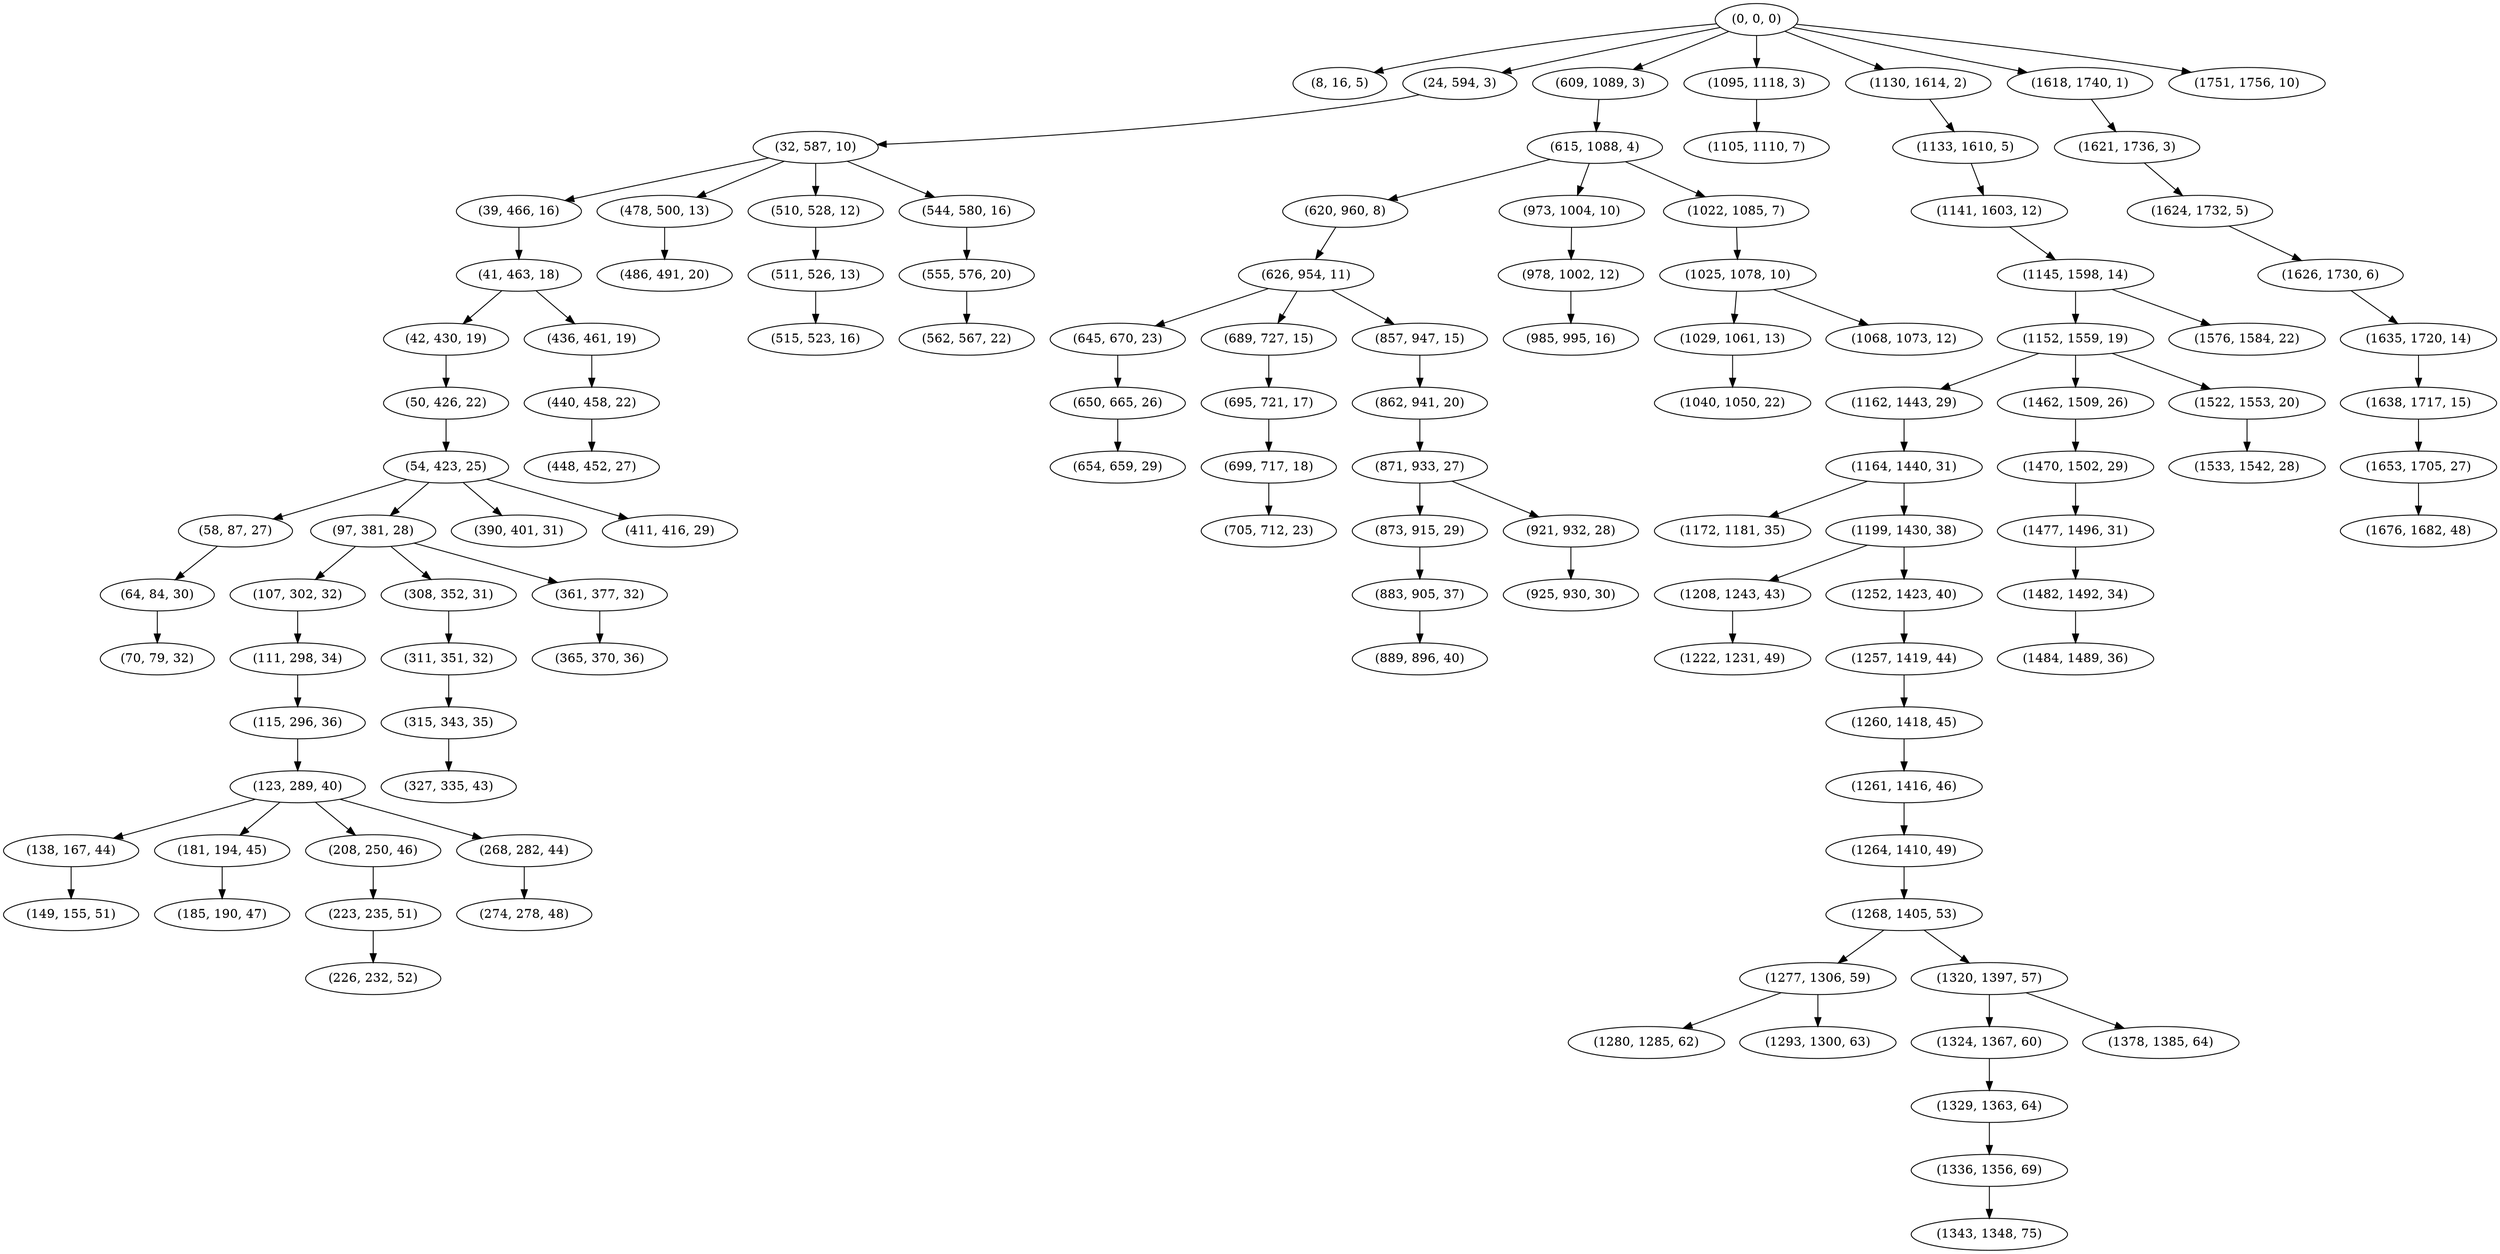digraph tree {
    "(0, 0, 0)";
    "(8, 16, 5)";
    "(24, 594, 3)";
    "(32, 587, 10)";
    "(39, 466, 16)";
    "(41, 463, 18)";
    "(42, 430, 19)";
    "(50, 426, 22)";
    "(54, 423, 25)";
    "(58, 87, 27)";
    "(64, 84, 30)";
    "(70, 79, 32)";
    "(97, 381, 28)";
    "(107, 302, 32)";
    "(111, 298, 34)";
    "(115, 296, 36)";
    "(123, 289, 40)";
    "(138, 167, 44)";
    "(149, 155, 51)";
    "(181, 194, 45)";
    "(185, 190, 47)";
    "(208, 250, 46)";
    "(223, 235, 51)";
    "(226, 232, 52)";
    "(268, 282, 44)";
    "(274, 278, 48)";
    "(308, 352, 31)";
    "(311, 351, 32)";
    "(315, 343, 35)";
    "(327, 335, 43)";
    "(361, 377, 32)";
    "(365, 370, 36)";
    "(390, 401, 31)";
    "(411, 416, 29)";
    "(436, 461, 19)";
    "(440, 458, 22)";
    "(448, 452, 27)";
    "(478, 500, 13)";
    "(486, 491, 20)";
    "(510, 528, 12)";
    "(511, 526, 13)";
    "(515, 523, 16)";
    "(544, 580, 16)";
    "(555, 576, 20)";
    "(562, 567, 22)";
    "(609, 1089, 3)";
    "(615, 1088, 4)";
    "(620, 960, 8)";
    "(626, 954, 11)";
    "(645, 670, 23)";
    "(650, 665, 26)";
    "(654, 659, 29)";
    "(689, 727, 15)";
    "(695, 721, 17)";
    "(699, 717, 18)";
    "(705, 712, 23)";
    "(857, 947, 15)";
    "(862, 941, 20)";
    "(871, 933, 27)";
    "(873, 915, 29)";
    "(883, 905, 37)";
    "(889, 896, 40)";
    "(921, 932, 28)";
    "(925, 930, 30)";
    "(973, 1004, 10)";
    "(978, 1002, 12)";
    "(985, 995, 16)";
    "(1022, 1085, 7)";
    "(1025, 1078, 10)";
    "(1029, 1061, 13)";
    "(1040, 1050, 22)";
    "(1068, 1073, 12)";
    "(1095, 1118, 3)";
    "(1105, 1110, 7)";
    "(1130, 1614, 2)";
    "(1133, 1610, 5)";
    "(1141, 1603, 12)";
    "(1145, 1598, 14)";
    "(1152, 1559, 19)";
    "(1162, 1443, 29)";
    "(1164, 1440, 31)";
    "(1172, 1181, 35)";
    "(1199, 1430, 38)";
    "(1208, 1243, 43)";
    "(1222, 1231, 49)";
    "(1252, 1423, 40)";
    "(1257, 1419, 44)";
    "(1260, 1418, 45)";
    "(1261, 1416, 46)";
    "(1264, 1410, 49)";
    "(1268, 1405, 53)";
    "(1277, 1306, 59)";
    "(1280, 1285, 62)";
    "(1293, 1300, 63)";
    "(1320, 1397, 57)";
    "(1324, 1367, 60)";
    "(1329, 1363, 64)";
    "(1336, 1356, 69)";
    "(1343, 1348, 75)";
    "(1378, 1385, 64)";
    "(1462, 1509, 26)";
    "(1470, 1502, 29)";
    "(1477, 1496, 31)";
    "(1482, 1492, 34)";
    "(1484, 1489, 36)";
    "(1522, 1553, 20)";
    "(1533, 1542, 28)";
    "(1576, 1584, 22)";
    "(1618, 1740, 1)";
    "(1621, 1736, 3)";
    "(1624, 1732, 5)";
    "(1626, 1730, 6)";
    "(1635, 1720, 14)";
    "(1638, 1717, 15)";
    "(1653, 1705, 27)";
    "(1676, 1682, 48)";
    "(1751, 1756, 10)";
    "(0, 0, 0)" -> "(8, 16, 5)";
    "(0, 0, 0)" -> "(24, 594, 3)";
    "(0, 0, 0)" -> "(609, 1089, 3)";
    "(0, 0, 0)" -> "(1095, 1118, 3)";
    "(0, 0, 0)" -> "(1130, 1614, 2)";
    "(0, 0, 0)" -> "(1618, 1740, 1)";
    "(0, 0, 0)" -> "(1751, 1756, 10)";
    "(24, 594, 3)" -> "(32, 587, 10)";
    "(32, 587, 10)" -> "(39, 466, 16)";
    "(32, 587, 10)" -> "(478, 500, 13)";
    "(32, 587, 10)" -> "(510, 528, 12)";
    "(32, 587, 10)" -> "(544, 580, 16)";
    "(39, 466, 16)" -> "(41, 463, 18)";
    "(41, 463, 18)" -> "(42, 430, 19)";
    "(41, 463, 18)" -> "(436, 461, 19)";
    "(42, 430, 19)" -> "(50, 426, 22)";
    "(50, 426, 22)" -> "(54, 423, 25)";
    "(54, 423, 25)" -> "(58, 87, 27)";
    "(54, 423, 25)" -> "(97, 381, 28)";
    "(54, 423, 25)" -> "(390, 401, 31)";
    "(54, 423, 25)" -> "(411, 416, 29)";
    "(58, 87, 27)" -> "(64, 84, 30)";
    "(64, 84, 30)" -> "(70, 79, 32)";
    "(97, 381, 28)" -> "(107, 302, 32)";
    "(97, 381, 28)" -> "(308, 352, 31)";
    "(97, 381, 28)" -> "(361, 377, 32)";
    "(107, 302, 32)" -> "(111, 298, 34)";
    "(111, 298, 34)" -> "(115, 296, 36)";
    "(115, 296, 36)" -> "(123, 289, 40)";
    "(123, 289, 40)" -> "(138, 167, 44)";
    "(123, 289, 40)" -> "(181, 194, 45)";
    "(123, 289, 40)" -> "(208, 250, 46)";
    "(123, 289, 40)" -> "(268, 282, 44)";
    "(138, 167, 44)" -> "(149, 155, 51)";
    "(181, 194, 45)" -> "(185, 190, 47)";
    "(208, 250, 46)" -> "(223, 235, 51)";
    "(223, 235, 51)" -> "(226, 232, 52)";
    "(268, 282, 44)" -> "(274, 278, 48)";
    "(308, 352, 31)" -> "(311, 351, 32)";
    "(311, 351, 32)" -> "(315, 343, 35)";
    "(315, 343, 35)" -> "(327, 335, 43)";
    "(361, 377, 32)" -> "(365, 370, 36)";
    "(436, 461, 19)" -> "(440, 458, 22)";
    "(440, 458, 22)" -> "(448, 452, 27)";
    "(478, 500, 13)" -> "(486, 491, 20)";
    "(510, 528, 12)" -> "(511, 526, 13)";
    "(511, 526, 13)" -> "(515, 523, 16)";
    "(544, 580, 16)" -> "(555, 576, 20)";
    "(555, 576, 20)" -> "(562, 567, 22)";
    "(609, 1089, 3)" -> "(615, 1088, 4)";
    "(615, 1088, 4)" -> "(620, 960, 8)";
    "(615, 1088, 4)" -> "(973, 1004, 10)";
    "(615, 1088, 4)" -> "(1022, 1085, 7)";
    "(620, 960, 8)" -> "(626, 954, 11)";
    "(626, 954, 11)" -> "(645, 670, 23)";
    "(626, 954, 11)" -> "(689, 727, 15)";
    "(626, 954, 11)" -> "(857, 947, 15)";
    "(645, 670, 23)" -> "(650, 665, 26)";
    "(650, 665, 26)" -> "(654, 659, 29)";
    "(689, 727, 15)" -> "(695, 721, 17)";
    "(695, 721, 17)" -> "(699, 717, 18)";
    "(699, 717, 18)" -> "(705, 712, 23)";
    "(857, 947, 15)" -> "(862, 941, 20)";
    "(862, 941, 20)" -> "(871, 933, 27)";
    "(871, 933, 27)" -> "(873, 915, 29)";
    "(871, 933, 27)" -> "(921, 932, 28)";
    "(873, 915, 29)" -> "(883, 905, 37)";
    "(883, 905, 37)" -> "(889, 896, 40)";
    "(921, 932, 28)" -> "(925, 930, 30)";
    "(973, 1004, 10)" -> "(978, 1002, 12)";
    "(978, 1002, 12)" -> "(985, 995, 16)";
    "(1022, 1085, 7)" -> "(1025, 1078, 10)";
    "(1025, 1078, 10)" -> "(1029, 1061, 13)";
    "(1025, 1078, 10)" -> "(1068, 1073, 12)";
    "(1029, 1061, 13)" -> "(1040, 1050, 22)";
    "(1095, 1118, 3)" -> "(1105, 1110, 7)";
    "(1130, 1614, 2)" -> "(1133, 1610, 5)";
    "(1133, 1610, 5)" -> "(1141, 1603, 12)";
    "(1141, 1603, 12)" -> "(1145, 1598, 14)";
    "(1145, 1598, 14)" -> "(1152, 1559, 19)";
    "(1145, 1598, 14)" -> "(1576, 1584, 22)";
    "(1152, 1559, 19)" -> "(1162, 1443, 29)";
    "(1152, 1559, 19)" -> "(1462, 1509, 26)";
    "(1152, 1559, 19)" -> "(1522, 1553, 20)";
    "(1162, 1443, 29)" -> "(1164, 1440, 31)";
    "(1164, 1440, 31)" -> "(1172, 1181, 35)";
    "(1164, 1440, 31)" -> "(1199, 1430, 38)";
    "(1199, 1430, 38)" -> "(1208, 1243, 43)";
    "(1199, 1430, 38)" -> "(1252, 1423, 40)";
    "(1208, 1243, 43)" -> "(1222, 1231, 49)";
    "(1252, 1423, 40)" -> "(1257, 1419, 44)";
    "(1257, 1419, 44)" -> "(1260, 1418, 45)";
    "(1260, 1418, 45)" -> "(1261, 1416, 46)";
    "(1261, 1416, 46)" -> "(1264, 1410, 49)";
    "(1264, 1410, 49)" -> "(1268, 1405, 53)";
    "(1268, 1405, 53)" -> "(1277, 1306, 59)";
    "(1268, 1405, 53)" -> "(1320, 1397, 57)";
    "(1277, 1306, 59)" -> "(1280, 1285, 62)";
    "(1277, 1306, 59)" -> "(1293, 1300, 63)";
    "(1320, 1397, 57)" -> "(1324, 1367, 60)";
    "(1320, 1397, 57)" -> "(1378, 1385, 64)";
    "(1324, 1367, 60)" -> "(1329, 1363, 64)";
    "(1329, 1363, 64)" -> "(1336, 1356, 69)";
    "(1336, 1356, 69)" -> "(1343, 1348, 75)";
    "(1462, 1509, 26)" -> "(1470, 1502, 29)";
    "(1470, 1502, 29)" -> "(1477, 1496, 31)";
    "(1477, 1496, 31)" -> "(1482, 1492, 34)";
    "(1482, 1492, 34)" -> "(1484, 1489, 36)";
    "(1522, 1553, 20)" -> "(1533, 1542, 28)";
    "(1618, 1740, 1)" -> "(1621, 1736, 3)";
    "(1621, 1736, 3)" -> "(1624, 1732, 5)";
    "(1624, 1732, 5)" -> "(1626, 1730, 6)";
    "(1626, 1730, 6)" -> "(1635, 1720, 14)";
    "(1635, 1720, 14)" -> "(1638, 1717, 15)";
    "(1638, 1717, 15)" -> "(1653, 1705, 27)";
    "(1653, 1705, 27)" -> "(1676, 1682, 48)";
}
